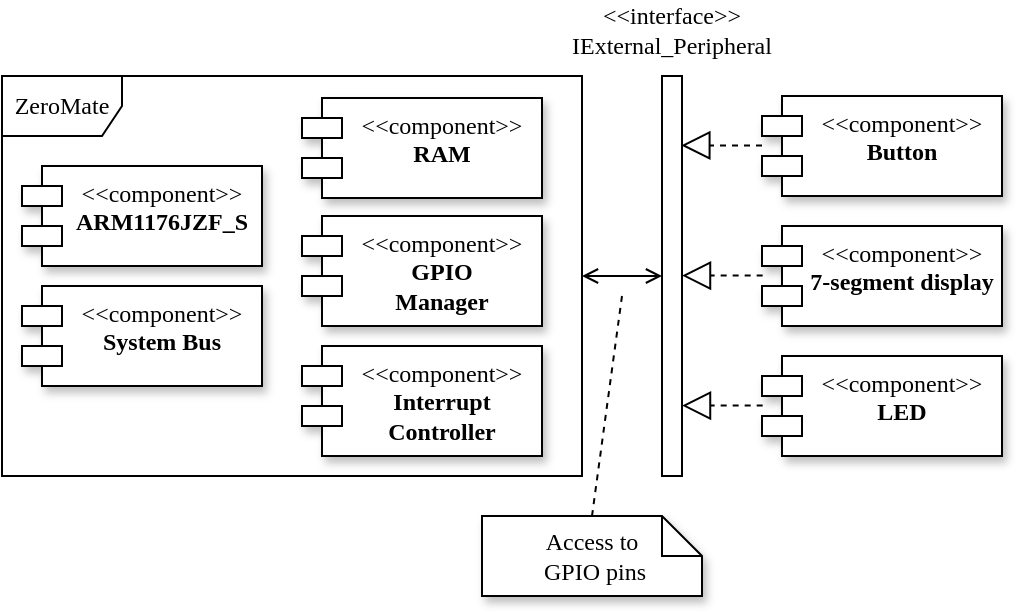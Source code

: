 <mxfile version="21.6.8" type="device">
  <diagram name="Page-1" id="JiNAABkAr08de9JiWgLx">
    <mxGraphModel dx="863" dy="512" grid="1" gridSize="10" guides="1" tooltips="1" connect="1" arrows="1" fold="1" page="1" pageScale="1" pageWidth="850" pageHeight="1100" math="0" shadow="0">
      <root>
        <mxCell id="0" />
        <mxCell id="1" parent="0" />
        <mxCell id="XMsUY44TfDVh9V_akPgO-1" value="ZeroMate" style="shape=umlFrame;whiteSpace=wrap;html=1;pointerEvents=0;fontFamily=Computer Modern;" parent="1" vertex="1">
          <mxGeometry x="170" y="100" width="290" height="200" as="geometry" />
        </mxCell>
        <mxCell id="XMsUY44TfDVh9V_akPgO-2" value="&amp;lt;&amp;lt;component&amp;gt;&amp;gt;&lt;br&gt;&lt;b&gt;RAM&lt;/b&gt;" style="shape=module;align=left;spacingLeft=20;align=center;verticalAlign=top;whiteSpace=wrap;html=1;fontFamily=Computer Modern;shadow=1;" parent="1" vertex="1">
          <mxGeometry x="320" y="111" width="120" height="50" as="geometry" />
        </mxCell>
        <mxCell id="XMsUY44TfDVh9V_akPgO-3" value="&amp;lt;&amp;lt;component&amp;gt;&amp;gt;&lt;br&gt;&lt;b&gt;GPIO&lt;br&gt;Manager&lt;br&gt;&lt;/b&gt;" style="shape=module;align=left;spacingLeft=20;align=center;verticalAlign=top;whiteSpace=wrap;html=1;fontFamily=Computer Modern;shadow=1;" parent="1" vertex="1">
          <mxGeometry x="320" y="170" width="120" height="55" as="geometry" />
        </mxCell>
        <mxCell id="XMsUY44TfDVh9V_akPgO-4" value="&amp;lt;&amp;lt;component&amp;gt;&amp;gt;&lt;br&gt;&lt;b&gt;Interrupt Controller&lt;/b&gt;" style="shape=module;align=left;spacingLeft=20;align=center;verticalAlign=top;whiteSpace=wrap;html=1;fontFamily=Computer Modern;shadow=1;" parent="1" vertex="1">
          <mxGeometry x="320" y="235" width="120" height="55" as="geometry" />
        </mxCell>
        <mxCell id="XMsUY44TfDVh9V_akPgO-5" value="&amp;lt;&amp;lt;component&amp;gt;&amp;gt;&lt;br&gt;&lt;b&gt;ARM1176JZF_S&lt;/b&gt;" style="shape=module;align=left;spacingLeft=20;align=center;verticalAlign=top;whiteSpace=wrap;html=1;fontFamily=Computer Modern;shadow=1;" parent="1" vertex="1">
          <mxGeometry x="180" y="145" width="120" height="50" as="geometry" />
        </mxCell>
        <mxCell id="XMsUY44TfDVh9V_akPgO-6" value="" style="html=1;points=[];perimeter=orthogonalPerimeter;outlineConnect=0;targetShapes=umlLifeline;portConstraint=eastwest;newEdgeStyle={&quot;edgeStyle&quot;:&quot;elbowEdgeStyle&quot;,&quot;elbow&quot;:&quot;vertical&quot;,&quot;curved&quot;:0,&quot;rounded&quot;:0};" parent="1" vertex="1">
          <mxGeometry x="500" y="100" width="10" height="200" as="geometry" />
        </mxCell>
        <mxCell id="XMsUY44TfDVh9V_akPgO-7" value="" style="endArrow=open;startArrow=open;html=1;rounded=0;startFill=0;endFill=0;" parent="1" target="XMsUY44TfDVh9V_akPgO-6" edge="1">
          <mxGeometry width="100" height="100" relative="1" as="geometry">
            <mxPoint x="460" y="200" as="sourcePoint" />
            <mxPoint x="560" y="100" as="targetPoint" />
          </mxGeometry>
        </mxCell>
        <mxCell id="XMsUY44TfDVh9V_akPgO-8" value="&amp;lt;&amp;lt;interface&amp;gt;&amp;gt;&lt;br&gt;IExternal_Peripheral" style="text;html=1;strokeColor=none;fillColor=none;align=center;verticalAlign=middle;whiteSpace=wrap;rounded=0;fontFamily=Computer Modern;" parent="1" vertex="1">
          <mxGeometry x="416.25" y="62" width="177.5" height="30" as="geometry" />
        </mxCell>
        <mxCell id="XMsUY44TfDVh9V_akPgO-9" value="&amp;lt;&amp;lt;component&amp;gt;&amp;gt;&lt;br&gt;&lt;b&gt;Button&lt;/b&gt;" style="shape=module;align=left;spacingLeft=20;align=center;verticalAlign=top;whiteSpace=wrap;html=1;fontFamily=Computer Modern;shadow=1;" parent="1" vertex="1">
          <mxGeometry x="550" y="110" width="120" height="50" as="geometry" />
        </mxCell>
        <mxCell id="XMsUY44TfDVh9V_akPgO-10" value="&amp;lt;&amp;lt;component&amp;gt;&amp;gt;&lt;br&gt;&lt;b&gt;7-segment display&lt;/b&gt;" style="shape=module;align=left;spacingLeft=20;align=center;verticalAlign=top;whiteSpace=wrap;html=1;fontFamily=Computer Modern;shadow=1;" parent="1" vertex="1">
          <mxGeometry x="550" y="175" width="120" height="50" as="geometry" />
        </mxCell>
        <mxCell id="XMsUY44TfDVh9V_akPgO-11" value="&amp;lt;&amp;lt;component&amp;gt;&amp;gt;&lt;br&gt;&lt;b&gt;LED&lt;/b&gt;" style="shape=module;align=left;spacingLeft=20;align=center;verticalAlign=top;whiteSpace=wrap;html=1;fontFamily=Computer Modern;shadow=1;" parent="1" vertex="1">
          <mxGeometry x="550" y="240" width="120" height="50" as="geometry" />
        </mxCell>
        <mxCell id="XMsUY44TfDVh9V_akPgO-17" value="&amp;lt;&amp;lt;component&amp;gt;&amp;gt;&lt;br&gt;&lt;b&gt;System Bus&lt;/b&gt;" style="shape=module;align=left;spacingLeft=20;align=center;verticalAlign=top;whiteSpace=wrap;html=1;fontFamily=Computer Modern;shadow=1;" parent="1" vertex="1">
          <mxGeometry x="180" y="205" width="120" height="50" as="geometry" />
        </mxCell>
        <mxCell id="XMsUY44TfDVh9V_akPgO-18" value="Access to&lt;br&gt;&amp;nbsp;GPIO pins" style="shape=note;size=20;whiteSpace=wrap;html=1;fontFamily=Computer Modern;shadow=1;" parent="1" vertex="1">
          <mxGeometry x="410" y="320" width="110" height="40" as="geometry" />
        </mxCell>
        <mxCell id="XMsUY44TfDVh9V_akPgO-19" value="" style="endArrow=none;dashed=1;html=1;rounded=0;entryX=0.5;entryY=0;entryDx=0;entryDy=0;entryPerimeter=0;" parent="1" target="XMsUY44TfDVh9V_akPgO-18" edge="1">
          <mxGeometry width="50" height="50" relative="1" as="geometry">
            <mxPoint x="480" y="210" as="sourcePoint" />
            <mxPoint x="360" y="360" as="targetPoint" />
          </mxGeometry>
        </mxCell>
        <mxCell id="XEhkOdF-6lmlVC6P4f6Q-1" value="" style="endArrow=block;dashed=1;endFill=0;endSize=12;html=1;rounded=0;" parent="1" edge="1">
          <mxGeometry width="160" relative="1" as="geometry">
            <mxPoint x="550.003" y="134.71" as="sourcePoint" />
            <mxPoint x="509.67" y="134.71" as="targetPoint" />
          </mxGeometry>
        </mxCell>
        <mxCell id="XEhkOdF-6lmlVC6P4f6Q-2" value="" style="endArrow=block;dashed=1;endFill=0;endSize=12;html=1;rounded=0;" parent="1" edge="1">
          <mxGeometry width="160" relative="1" as="geometry">
            <mxPoint x="550.333" y="199.8" as="sourcePoint" />
            <mxPoint x="510.0" y="199.8" as="targetPoint" />
          </mxGeometry>
        </mxCell>
        <mxCell id="XEhkOdF-6lmlVC6P4f6Q-3" value="" style="endArrow=block;dashed=1;endFill=0;endSize=12;html=1;rounded=0;" parent="1" edge="1">
          <mxGeometry width="160" relative="1" as="geometry">
            <mxPoint x="550.333" y="264.8" as="sourcePoint" />
            <mxPoint x="510" y="264.8" as="targetPoint" />
          </mxGeometry>
        </mxCell>
      </root>
    </mxGraphModel>
  </diagram>
</mxfile>
